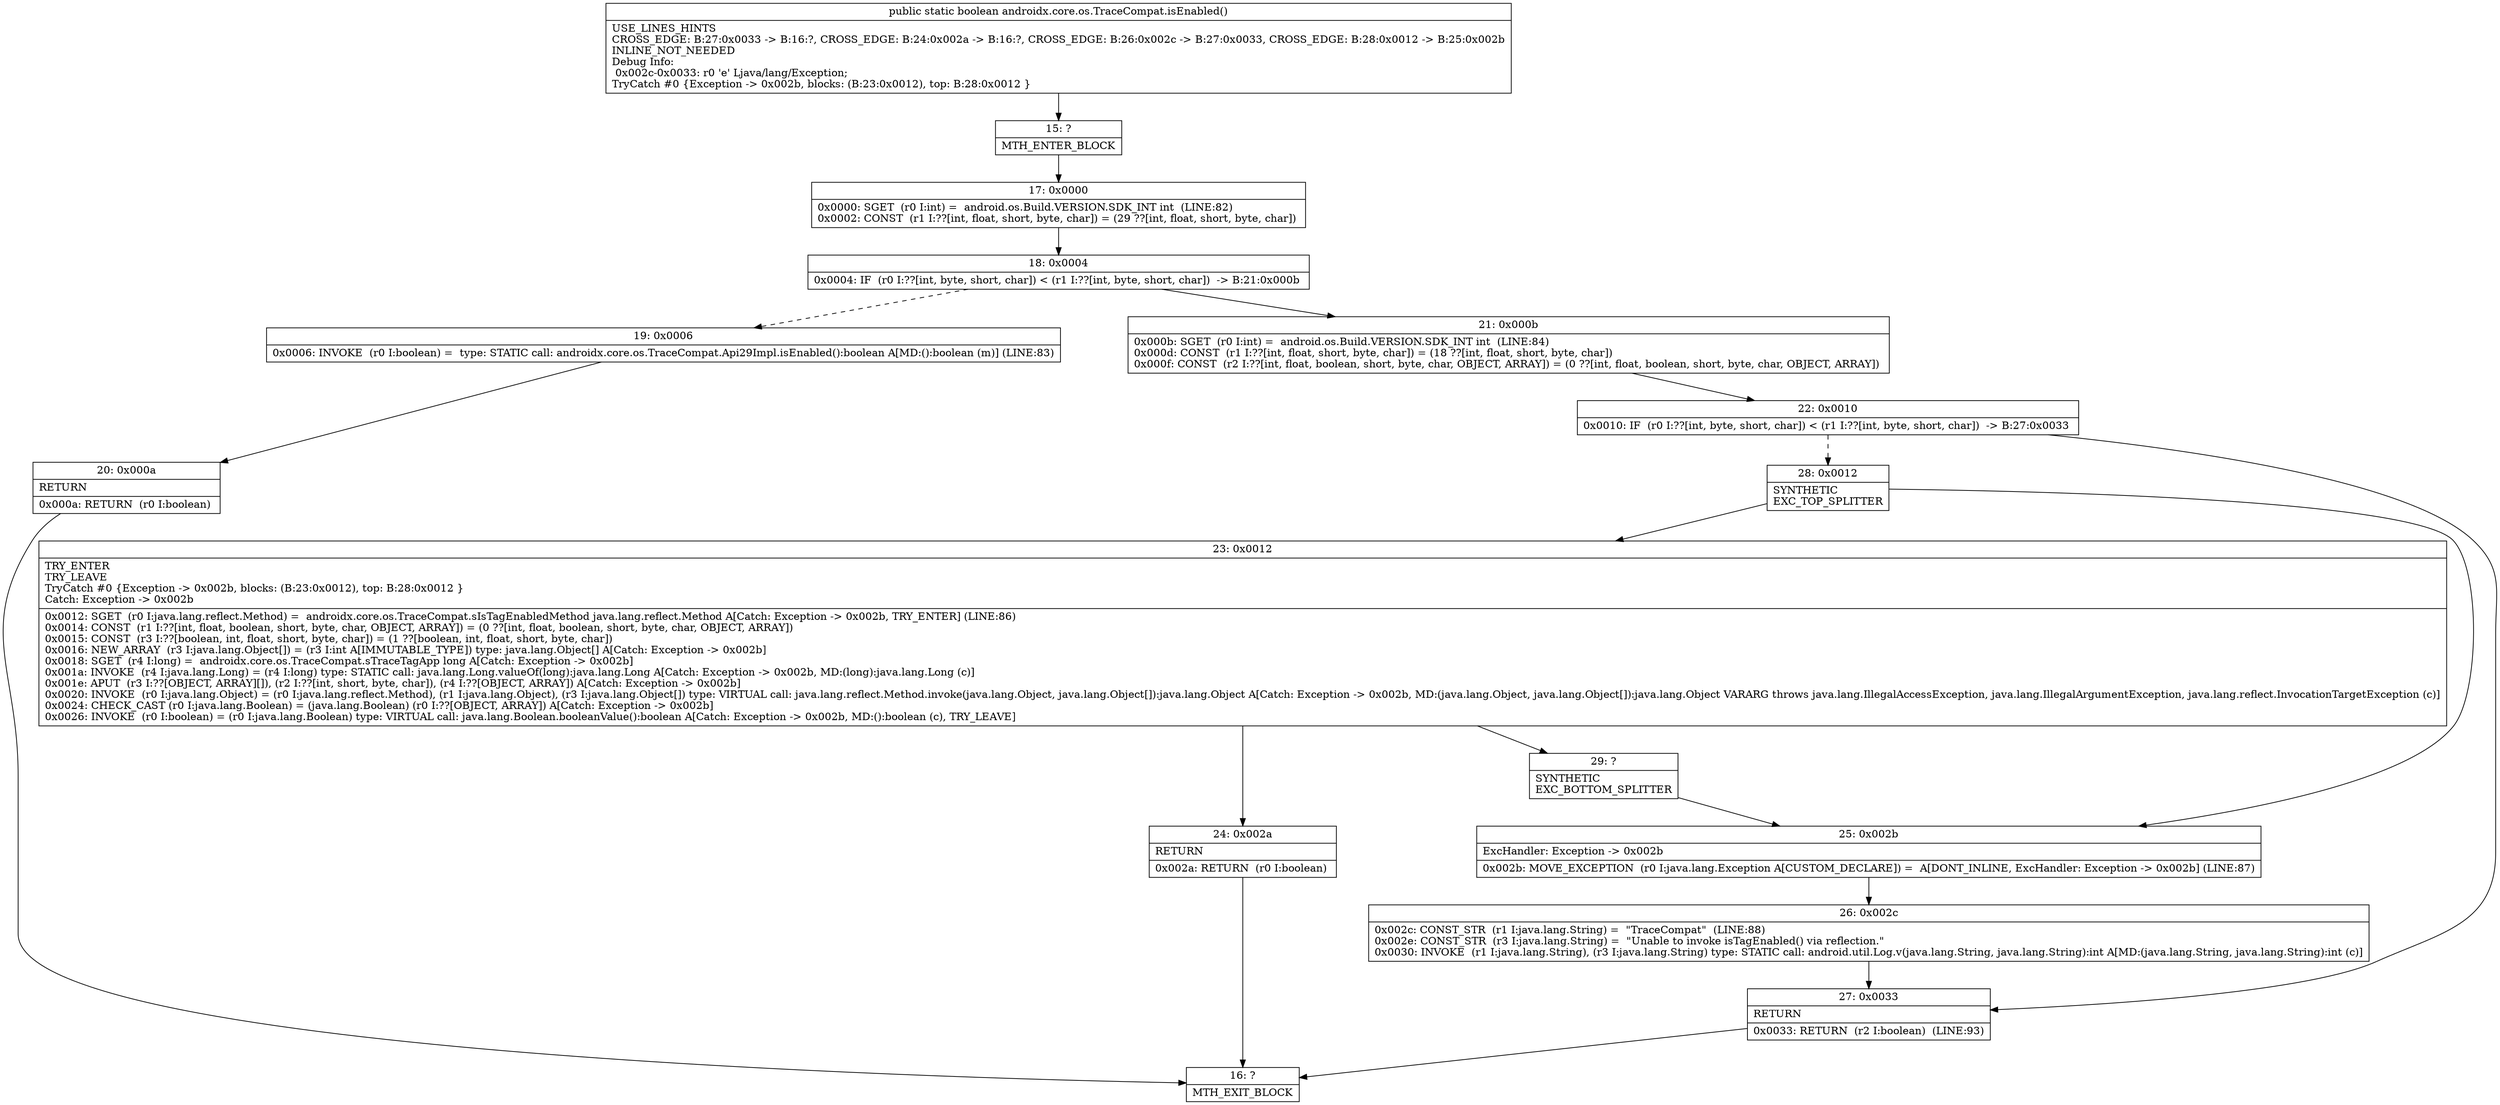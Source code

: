digraph "CFG forandroidx.core.os.TraceCompat.isEnabled()Z" {
Node_15 [shape=record,label="{15\:\ ?|MTH_ENTER_BLOCK\l}"];
Node_17 [shape=record,label="{17\:\ 0x0000|0x0000: SGET  (r0 I:int) =  android.os.Build.VERSION.SDK_INT int  (LINE:82)\l0x0002: CONST  (r1 I:??[int, float, short, byte, char]) = (29 ??[int, float, short, byte, char]) \l}"];
Node_18 [shape=record,label="{18\:\ 0x0004|0x0004: IF  (r0 I:??[int, byte, short, char]) \< (r1 I:??[int, byte, short, char])  \-\> B:21:0x000b \l}"];
Node_19 [shape=record,label="{19\:\ 0x0006|0x0006: INVOKE  (r0 I:boolean) =  type: STATIC call: androidx.core.os.TraceCompat.Api29Impl.isEnabled():boolean A[MD:():boolean (m)] (LINE:83)\l}"];
Node_20 [shape=record,label="{20\:\ 0x000a|RETURN\l|0x000a: RETURN  (r0 I:boolean) \l}"];
Node_16 [shape=record,label="{16\:\ ?|MTH_EXIT_BLOCK\l}"];
Node_21 [shape=record,label="{21\:\ 0x000b|0x000b: SGET  (r0 I:int) =  android.os.Build.VERSION.SDK_INT int  (LINE:84)\l0x000d: CONST  (r1 I:??[int, float, short, byte, char]) = (18 ??[int, float, short, byte, char]) \l0x000f: CONST  (r2 I:??[int, float, boolean, short, byte, char, OBJECT, ARRAY]) = (0 ??[int, float, boolean, short, byte, char, OBJECT, ARRAY]) \l}"];
Node_22 [shape=record,label="{22\:\ 0x0010|0x0010: IF  (r0 I:??[int, byte, short, char]) \< (r1 I:??[int, byte, short, char])  \-\> B:27:0x0033 \l}"];
Node_27 [shape=record,label="{27\:\ 0x0033|RETURN\l|0x0033: RETURN  (r2 I:boolean)  (LINE:93)\l}"];
Node_28 [shape=record,label="{28\:\ 0x0012|SYNTHETIC\lEXC_TOP_SPLITTER\l}"];
Node_23 [shape=record,label="{23\:\ 0x0012|TRY_ENTER\lTRY_LEAVE\lTryCatch #0 \{Exception \-\> 0x002b, blocks: (B:23:0x0012), top: B:28:0x0012 \}\lCatch: Exception \-\> 0x002b\l|0x0012: SGET  (r0 I:java.lang.reflect.Method) =  androidx.core.os.TraceCompat.sIsTagEnabledMethod java.lang.reflect.Method A[Catch: Exception \-\> 0x002b, TRY_ENTER] (LINE:86)\l0x0014: CONST  (r1 I:??[int, float, boolean, short, byte, char, OBJECT, ARRAY]) = (0 ??[int, float, boolean, short, byte, char, OBJECT, ARRAY]) \l0x0015: CONST  (r3 I:??[boolean, int, float, short, byte, char]) = (1 ??[boolean, int, float, short, byte, char]) \l0x0016: NEW_ARRAY  (r3 I:java.lang.Object[]) = (r3 I:int A[IMMUTABLE_TYPE]) type: java.lang.Object[] A[Catch: Exception \-\> 0x002b]\l0x0018: SGET  (r4 I:long) =  androidx.core.os.TraceCompat.sTraceTagApp long A[Catch: Exception \-\> 0x002b]\l0x001a: INVOKE  (r4 I:java.lang.Long) = (r4 I:long) type: STATIC call: java.lang.Long.valueOf(long):java.lang.Long A[Catch: Exception \-\> 0x002b, MD:(long):java.lang.Long (c)]\l0x001e: APUT  (r3 I:??[OBJECT, ARRAY][]), (r2 I:??[int, short, byte, char]), (r4 I:??[OBJECT, ARRAY]) A[Catch: Exception \-\> 0x002b]\l0x0020: INVOKE  (r0 I:java.lang.Object) = (r0 I:java.lang.reflect.Method), (r1 I:java.lang.Object), (r3 I:java.lang.Object[]) type: VIRTUAL call: java.lang.reflect.Method.invoke(java.lang.Object, java.lang.Object[]):java.lang.Object A[Catch: Exception \-\> 0x002b, MD:(java.lang.Object, java.lang.Object[]):java.lang.Object VARARG throws java.lang.IllegalAccessException, java.lang.IllegalArgumentException, java.lang.reflect.InvocationTargetException (c)]\l0x0024: CHECK_CAST (r0 I:java.lang.Boolean) = (java.lang.Boolean) (r0 I:??[OBJECT, ARRAY]) A[Catch: Exception \-\> 0x002b]\l0x0026: INVOKE  (r0 I:boolean) = (r0 I:java.lang.Boolean) type: VIRTUAL call: java.lang.Boolean.booleanValue():boolean A[Catch: Exception \-\> 0x002b, MD:():boolean (c), TRY_LEAVE]\l}"];
Node_24 [shape=record,label="{24\:\ 0x002a|RETURN\l|0x002a: RETURN  (r0 I:boolean) \l}"];
Node_29 [shape=record,label="{29\:\ ?|SYNTHETIC\lEXC_BOTTOM_SPLITTER\l}"];
Node_25 [shape=record,label="{25\:\ 0x002b|ExcHandler: Exception \-\> 0x002b\l|0x002b: MOVE_EXCEPTION  (r0 I:java.lang.Exception A[CUSTOM_DECLARE]) =  A[DONT_INLINE, ExcHandler: Exception \-\> 0x002b] (LINE:87)\l}"];
Node_26 [shape=record,label="{26\:\ 0x002c|0x002c: CONST_STR  (r1 I:java.lang.String) =  \"TraceCompat\"  (LINE:88)\l0x002e: CONST_STR  (r3 I:java.lang.String) =  \"Unable to invoke isTagEnabled() via reflection.\" \l0x0030: INVOKE  (r1 I:java.lang.String), (r3 I:java.lang.String) type: STATIC call: android.util.Log.v(java.lang.String, java.lang.String):int A[MD:(java.lang.String, java.lang.String):int (c)]\l}"];
MethodNode[shape=record,label="{public static boolean androidx.core.os.TraceCompat.isEnabled()  | USE_LINES_HINTS\lCROSS_EDGE: B:27:0x0033 \-\> B:16:?, CROSS_EDGE: B:24:0x002a \-\> B:16:?, CROSS_EDGE: B:26:0x002c \-\> B:27:0x0033, CROSS_EDGE: B:28:0x0012 \-\> B:25:0x002b\lINLINE_NOT_NEEDED\lDebug Info:\l  0x002c\-0x0033: r0 'e' Ljava\/lang\/Exception;\lTryCatch #0 \{Exception \-\> 0x002b, blocks: (B:23:0x0012), top: B:28:0x0012 \}\l}"];
MethodNode -> Node_15;Node_15 -> Node_17;
Node_17 -> Node_18;
Node_18 -> Node_19[style=dashed];
Node_18 -> Node_21;
Node_19 -> Node_20;
Node_20 -> Node_16;
Node_21 -> Node_22;
Node_22 -> Node_27;
Node_22 -> Node_28[style=dashed];
Node_27 -> Node_16;
Node_28 -> Node_23;
Node_28 -> Node_25;
Node_23 -> Node_24;
Node_23 -> Node_29;
Node_24 -> Node_16;
Node_29 -> Node_25;
Node_25 -> Node_26;
Node_26 -> Node_27;
}

